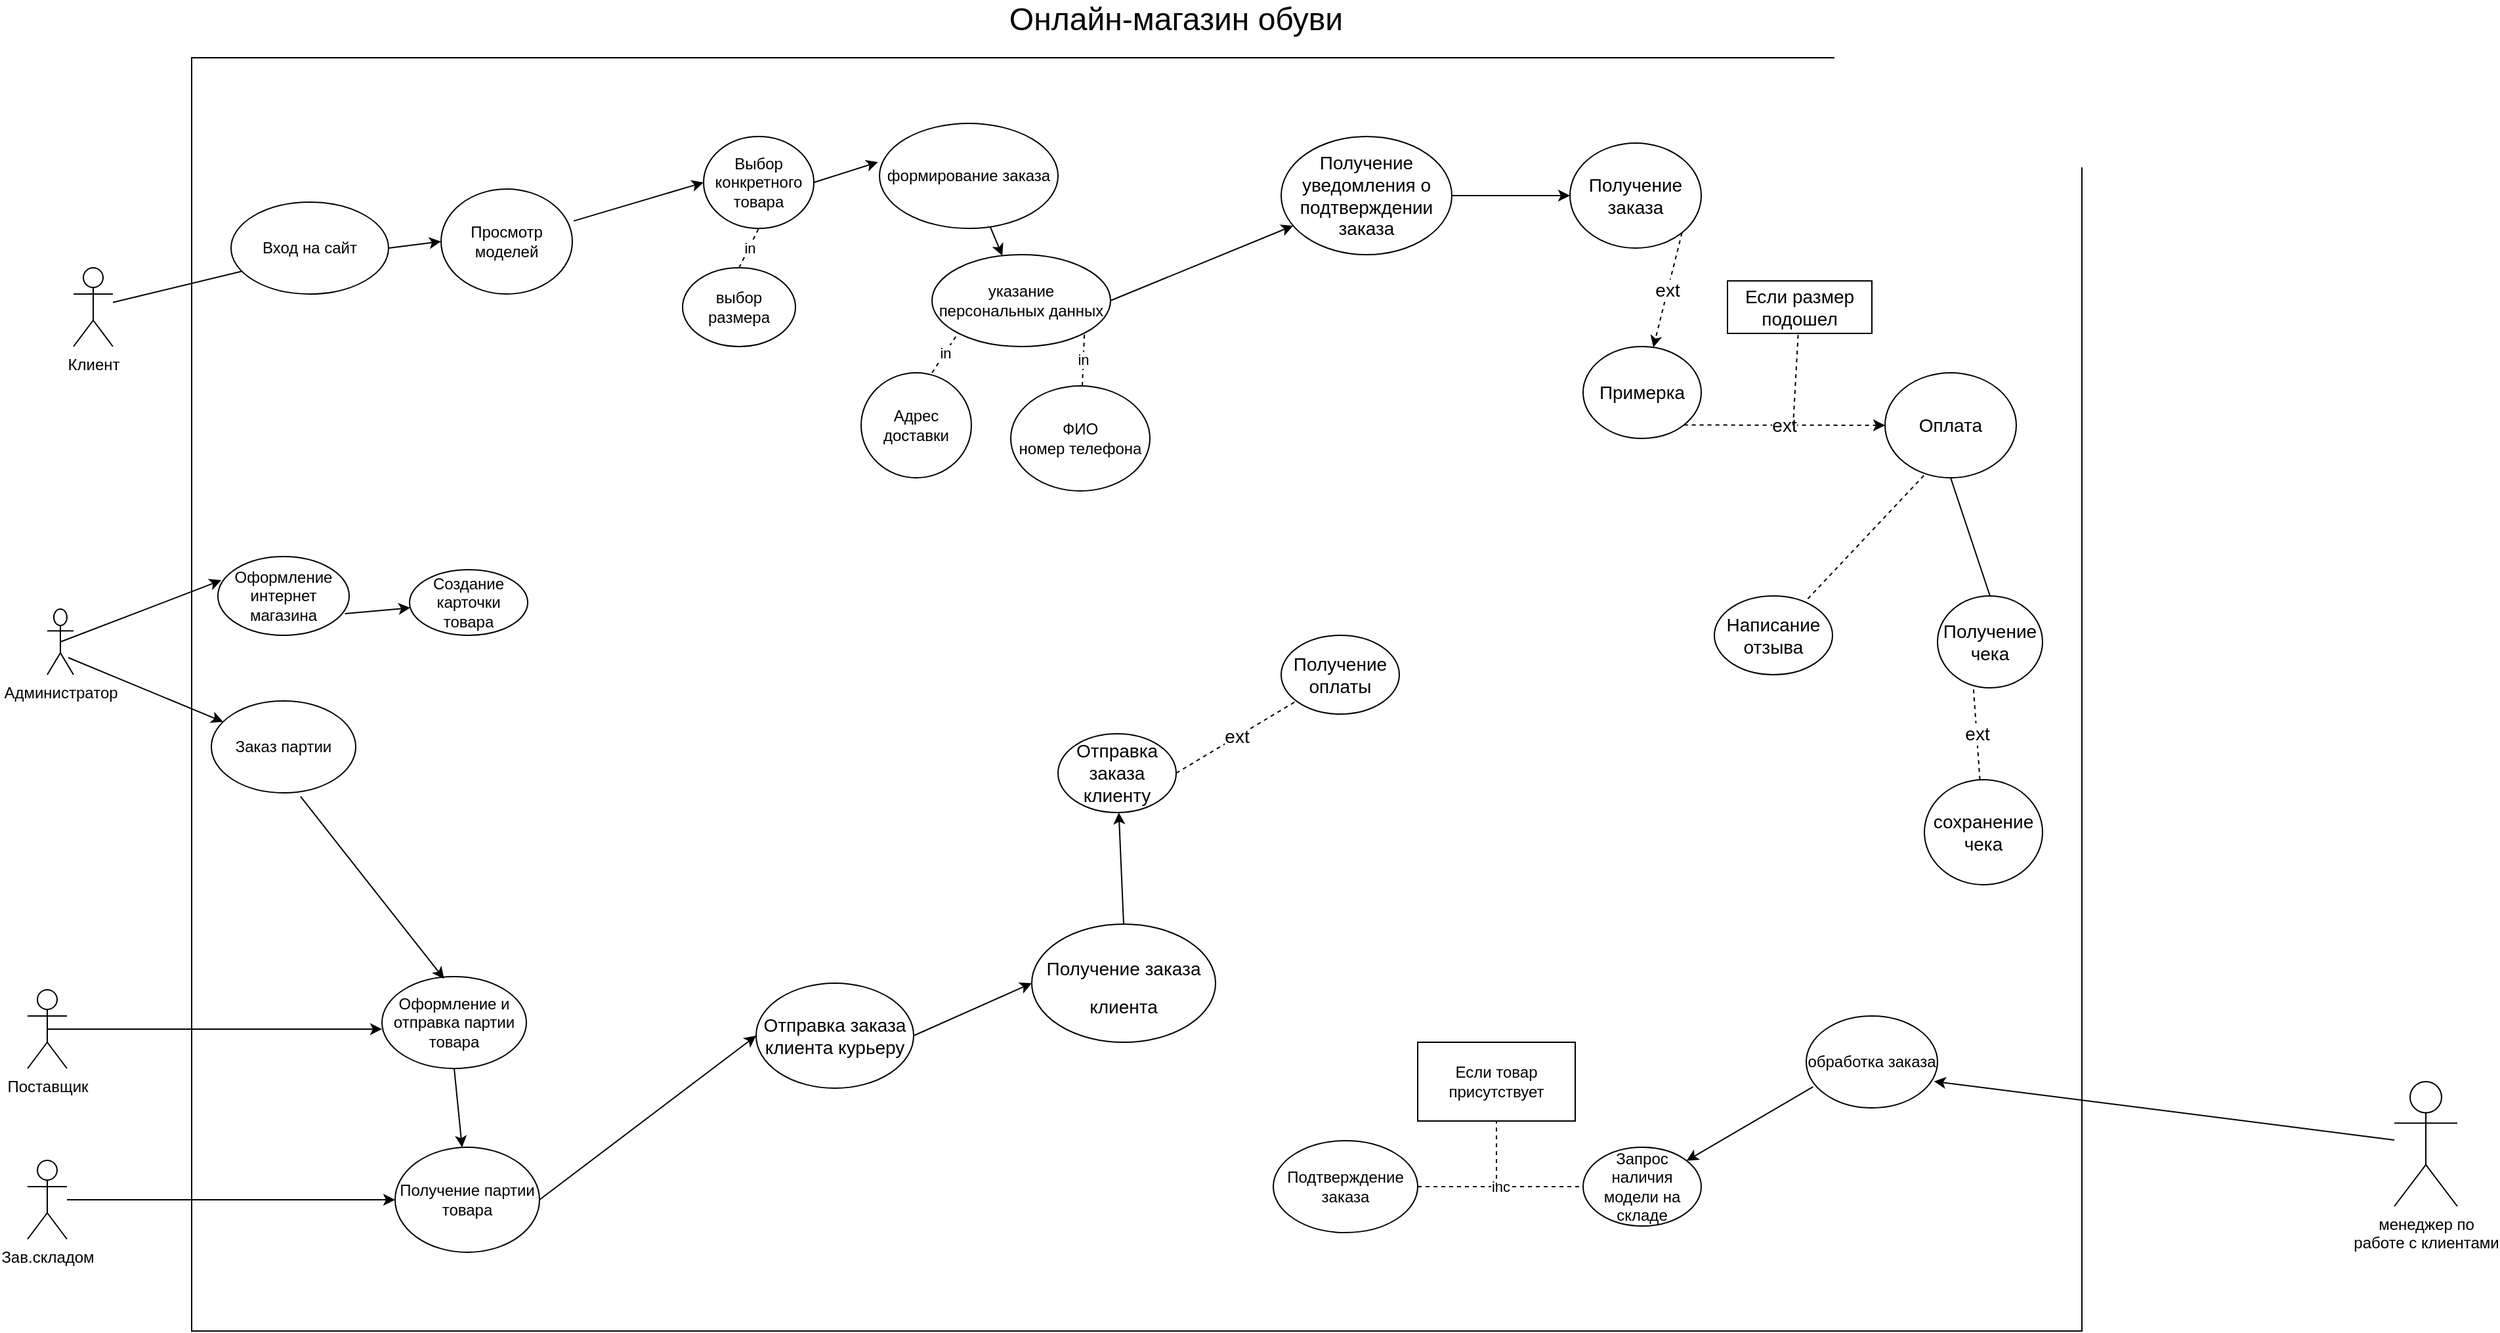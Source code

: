 <mxfile version="20.4.1" type="device"><diagram id="f-rx-COxAgddgj-6TESr" name="Страница 1"><mxGraphModel dx="3015" dy="2391" grid="1" gridSize="10" guides="1" tooltips="1" connect="1" arrows="1" fold="1" page="1" pageScale="1" pageWidth="827" pageHeight="1169" math="0" shadow="0"><root><mxCell id="0"/><mxCell id="1" parent="0"/><mxCell id="CMxnEaJUVcv2UziYh_bn-1" value="Клиент" style="shape=umlActor;verticalLabelPosition=bottom;verticalAlign=top;html=1;" parent="1" vertex="1"><mxGeometry x="-220" y="-380" width="30" height="60" as="geometry"/></mxCell><mxCell id="CMxnEaJUVcv2UziYh_bn-2" value="&lt;p style=&quot;margin:0px;margin-top:4px;text-align:center;&quot;&gt;&lt;br&gt;&lt;br&gt;&lt;/p&gt;" style="verticalAlign=top;align=left;overflow=fill;fontSize=12;fontFamily=Helvetica;html=1;fillColor=none;" parent="1" vertex="1"><mxGeometry x="-130" y="-540" width="1440" height="970" as="geometry"/></mxCell><mxCell id="CMxnEaJUVcv2UziYh_bn-3" value="Администратор" style="shape=umlActor;verticalLabelPosition=bottom;verticalAlign=top;html=1;" parent="1" vertex="1"><mxGeometry x="-240" y="-120" width="20" height="50" as="geometry"/></mxCell><mxCell id="CMxnEaJUVcv2UziYh_bn-4" value="" style="endArrow=classic;html=1;rounded=0;entryX=0;entryY=0.5;entryDx=0;entryDy=0;" parent="1" source="CMxnEaJUVcv2UziYh_bn-1" edge="1"><mxGeometry width="50" height="50" relative="1" as="geometry"><mxPoint x="90" y="-220" as="sourcePoint"/><mxPoint x="-60" y="-385" as="targetPoint"/></mxGeometry></mxCell><mxCell id="CMxnEaJUVcv2UziYh_bn-5" value="Вход на сайт" style="ellipse;whiteSpace=wrap;html=1;" parent="1" vertex="1"><mxGeometry x="-100" y="-430" width="120" height="70" as="geometry"/></mxCell><mxCell id="CMxnEaJUVcv2UziYh_bn-6" value="" style="endArrow=classic;html=1;rounded=0;exitX=1;exitY=0.5;exitDx=0;exitDy=0;entryX=0;entryY=0.5;entryDx=0;entryDy=0;" parent="1" source="CMxnEaJUVcv2UziYh_bn-5" target="CMxnEaJUVcv2UziYh_bn-7" edge="1"><mxGeometry width="50" height="50" relative="1" as="geometry"><mxPoint x="420" y="-220" as="sourcePoint"/><mxPoint x="460" y="-290" as="targetPoint"/></mxGeometry></mxCell><mxCell id="CMxnEaJUVcv2UziYh_bn-7" value="Просмотр&lt;br&gt;моделей" style="ellipse;whiteSpace=wrap;html=1;" parent="1" vertex="1"><mxGeometry x="60" y="-440" width="100" height="80" as="geometry"/></mxCell><mxCell id="CMxnEaJUVcv2UziYh_bn-8" value="" style="endArrow=classic;html=1;rounded=0;exitX=1.011;exitY=0.304;exitDx=0;exitDy=0;entryX=0;entryY=0.5;entryDx=0;entryDy=0;exitPerimeter=0;" parent="1" source="CMxnEaJUVcv2UziYh_bn-7" target="CMxnEaJUVcv2UziYh_bn-9" edge="1"><mxGeometry width="50" height="50" relative="1" as="geometry"><mxPoint x="260" y="-240" as="sourcePoint"/><mxPoint x="310" y="-290" as="targetPoint"/></mxGeometry></mxCell><mxCell id="CMxnEaJUVcv2UziYh_bn-9" value="Выбор&lt;br&gt;конкретного товара" style="ellipse;whiteSpace=wrap;html=1;" parent="1" vertex="1"><mxGeometry x="260" y="-480" width="84" height="70" as="geometry"/></mxCell><mxCell id="CMxnEaJUVcv2UziYh_bn-10" value="in" style="endArrow=none;dashed=1;html=1;rounded=0;entryX=0.5;entryY=1;entryDx=0;entryDy=0;exitX=0.5;exitY=0;exitDx=0;exitDy=0;" parent="1" source="CMxnEaJUVcv2UziYh_bn-11" target="CMxnEaJUVcv2UziYh_bn-9" edge="1"><mxGeometry width="50" height="50" relative="1" as="geometry"><mxPoint x="134" y="-280" as="sourcePoint"/><mxPoint x="184" y="-330" as="targetPoint"/></mxGeometry></mxCell><mxCell id="CMxnEaJUVcv2UziYh_bn-11" value="выбор размера" style="ellipse;whiteSpace=wrap;html=1;" parent="1" vertex="1"><mxGeometry x="244" y="-380" width="86" height="60" as="geometry"/></mxCell><mxCell id="CMxnEaJUVcv2UziYh_bn-12" value="" style="endArrow=classic;html=1;rounded=0;exitX=1;exitY=0.5;exitDx=0;exitDy=0;entryX=-0.008;entryY=0.368;entryDx=0;entryDy=0;entryPerimeter=0;" parent="1" source="CMxnEaJUVcv2UziYh_bn-9" target="CMxnEaJUVcv2UziYh_bn-13" edge="1"><mxGeometry width="50" height="50" relative="1" as="geometry"><mxPoint x="234" y="-220" as="sourcePoint"/><mxPoint x="314" y="-360" as="targetPoint"/></mxGeometry></mxCell><mxCell id="CMxnEaJUVcv2UziYh_bn-13" value="формирование заказа" style="ellipse;whiteSpace=wrap;html=1;" parent="1" vertex="1"><mxGeometry x="394" y="-490" width="136" height="80" as="geometry"/></mxCell><mxCell id="CMxnEaJUVcv2UziYh_bn-14" value="менеджер по &lt;br&gt;работе с клиентами" style="shape=umlActor;verticalLabelPosition=bottom;verticalAlign=top;html=1;outlineConnect=0;" parent="1" vertex="1"><mxGeometry x="1548" y="240" width="48" height="95" as="geometry"/></mxCell><mxCell id="CMxnEaJUVcv2UziYh_bn-15" value="" style="endArrow=classic;html=1;rounded=0;entryX=0.973;entryY=0.711;entryDx=0;entryDy=0;entryPerimeter=0;" parent="1" source="CMxnEaJUVcv2UziYh_bn-14" target="CMxnEaJUVcv2UziYh_bn-27" edge="1"><mxGeometry width="50" height="50" relative="1" as="geometry"><mxPoint x="836" y="325" as="sourcePoint"/><mxPoint x="886" y="275" as="targetPoint"/></mxGeometry></mxCell><mxCell id="CMxnEaJUVcv2UziYh_bn-19" value="указание персональных данных" style="ellipse;whiteSpace=wrap;html=1;" parent="1" vertex="1"><mxGeometry x="434" y="-390" width="136" height="70" as="geometry"/></mxCell><mxCell id="CMxnEaJUVcv2UziYh_bn-20" value="" style="endArrow=classic;html=1;rounded=0;" parent="1" source="CMxnEaJUVcv2UziYh_bn-13" target="CMxnEaJUVcv2UziYh_bn-19" edge="1"><mxGeometry width="50" height="50" relative="1" as="geometry"><mxPoint x="394" y="-220" as="sourcePoint"/><mxPoint x="444" y="-270" as="targetPoint"/></mxGeometry></mxCell><mxCell id="CMxnEaJUVcv2UziYh_bn-21" value="in" style="endArrow=none;dashed=1;html=1;rounded=0;entryX=0;entryY=1;entryDx=0;entryDy=0;" parent="1" target="CMxnEaJUVcv2UziYh_bn-19" edge="1"><mxGeometry width="50" height="50" relative="1" as="geometry"><mxPoint x="434" y="-300" as="sourcePoint"/><mxPoint x="444" y="-290" as="targetPoint"/></mxGeometry></mxCell><mxCell id="CMxnEaJUVcv2UziYh_bn-23" value="Адрес&lt;br&gt;доставки" style="ellipse;whiteSpace=wrap;html=1;" parent="1" vertex="1"><mxGeometry x="380" y="-300" width="84" height="80" as="geometry"/></mxCell><mxCell id="CMxnEaJUVcv2UziYh_bn-24" value="ФИО&lt;br&gt;номер телефона" style="ellipse;whiteSpace=wrap;html=1;" parent="1" vertex="1"><mxGeometry x="494" y="-290" width="106" height="80" as="geometry"/></mxCell><mxCell id="CMxnEaJUVcv2UziYh_bn-25" value="in" style="endArrow=none;dashed=1;html=1;rounded=0;entryX=1;entryY=1;entryDx=0;entryDy=0;" parent="1" source="CMxnEaJUVcv2UziYh_bn-24" target="CMxnEaJUVcv2UziYh_bn-19" edge="1"><mxGeometry width="50" height="50" relative="1" as="geometry"><mxPoint x="394" y="-60" as="sourcePoint"/><mxPoint x="444" y="-110" as="targetPoint"/></mxGeometry></mxCell><mxCell id="CMxnEaJUVcv2UziYh_bn-27" value="обработка заказа" style="ellipse;whiteSpace=wrap;html=1;" parent="1" vertex="1"><mxGeometry x="1100" y="190" width="100" height="70" as="geometry"/></mxCell><mxCell id="CMxnEaJUVcv2UziYh_bn-28" value="" style="endArrow=classic;html=1;rounded=0;exitX=0.052;exitY=0.771;exitDx=0;exitDy=0;exitPerimeter=0;" parent="1" source="CMxnEaJUVcv2UziYh_bn-27" target="CMxnEaJUVcv2UziYh_bn-29" edge="1"><mxGeometry width="50" height="50" relative="1" as="geometry"><mxPoint x="820" y="420" as="sourcePoint"/><mxPoint x="990" y="300" as="targetPoint"/></mxGeometry></mxCell><mxCell id="CMxnEaJUVcv2UziYh_bn-29" value="Запрос наличия модели на складе" style="ellipse;whiteSpace=wrap;html=1;" parent="1" vertex="1"><mxGeometry x="930" y="290" width="90" height="60" as="geometry"/></mxCell><mxCell id="CMxnEaJUVcv2UziYh_bn-30" value="Зав.складом" style="shape=umlActor;verticalLabelPosition=bottom;verticalAlign=top;html=1;outlineConnect=0;" parent="1" vertex="1"><mxGeometry x="-255" y="300" width="30" height="60" as="geometry"/></mxCell><mxCell id="CMxnEaJUVcv2UziYh_bn-31" value="" style="endArrow=classic;html=1;rounded=0;" parent="1" source="CMxnEaJUVcv2UziYh_bn-30" target="CMxnEaJUVcv2UziYh_bn-38" edge="1"><mxGeometry width="50" height="50" relative="1" as="geometry"><mxPoint x="-785" y="190" as="sourcePoint"/><mxPoint x="-356.503" y="350.712" as="targetPoint"/></mxGeometry></mxCell><mxCell id="CMxnEaJUVcv2UziYh_bn-33" value="Поставщик" style="shape=umlActor;verticalLabelPosition=bottom;verticalAlign=top;html=1;outlineConnect=0;" parent="1" vertex="1"><mxGeometry x="-255" y="170" width="30" height="60" as="geometry"/></mxCell><mxCell id="CMxnEaJUVcv2UziYh_bn-34" value="" style="endArrow=classic;html=1;rounded=0;exitX=0.8;exitY=0.74;exitDx=0;exitDy=0;exitPerimeter=0;" parent="1" target="CMxnEaJUVcv2UziYh_bn-35" edge="1" source="CMxnEaJUVcv2UziYh_bn-3"><mxGeometry width="50" height="50" relative="1" as="geometry"><mxPoint x="120" y="110" as="sourcePoint"/><mxPoint x="230" y="110" as="targetPoint"/></mxGeometry></mxCell><mxCell id="CMxnEaJUVcv2UziYh_bn-35" value="Заказ партии" style="ellipse;whiteSpace=wrap;html=1;" parent="1" vertex="1"><mxGeometry x="-115" y="-50" width="110" height="70" as="geometry"/></mxCell><mxCell id="CMxnEaJUVcv2UziYh_bn-38" value="Получение партии товара" style="ellipse;whiteSpace=wrap;html=1;" parent="1" vertex="1"><mxGeometry x="25" y="290" width="110" height="80" as="geometry"/></mxCell><mxCell id="CMxnEaJUVcv2UziYh_bn-39" value="" style="endArrow=classic;html=1;rounded=0;exitX=0.5;exitY=0.5;exitDx=0;exitDy=0;exitPerimeter=0;" parent="1" source="CMxnEaJUVcv2UziYh_bn-33" edge="1"><mxGeometry width="50" height="50" relative="1" as="geometry"><mxPoint x="-785" y="-50" as="sourcePoint"/><mxPoint x="15" y="200" as="targetPoint"/></mxGeometry></mxCell><mxCell id="CMxnEaJUVcv2UziYh_bn-40" value="Оформление и отправка партии товара" style="ellipse;whiteSpace=wrap;html=1;" parent="1" vertex="1"><mxGeometry x="15" y="160" width="110" height="70" as="geometry"/></mxCell><mxCell id="CMxnEaJUVcv2UziYh_bn-41" value="" style="endArrow=classic;html=1;rounded=0;exitX=0.5;exitY=1;exitDx=0;exitDy=0;" parent="1" source="CMxnEaJUVcv2UziYh_bn-40" target="CMxnEaJUVcv2UziYh_bn-38" edge="1"><mxGeometry width="50" height="50" relative="1" as="geometry"><mxPoint x="80" y="485" as="sourcePoint"/><mxPoint x="-165" y="370" as="targetPoint"/></mxGeometry></mxCell><mxCell id="CMxnEaJUVcv2UziYh_bn-42" value="" style="endArrow=classic;html=1;rounded=0;entryX=0.026;entryY=0.301;entryDx=0;entryDy=0;entryPerimeter=0;exitX=0.5;exitY=0.5;exitDx=0;exitDy=0;exitPerimeter=0;" parent="1" target="CMxnEaJUVcv2UziYh_bn-43" edge="1" source="CMxnEaJUVcv2UziYh_bn-3"><mxGeometry width="50" height="50" relative="1" as="geometry"><mxPoint x="-210" y="-80" as="sourcePoint"/><mxPoint x="350" y="-140" as="targetPoint"/></mxGeometry></mxCell><mxCell id="CMxnEaJUVcv2UziYh_bn-43" value="Оформление интернет магазина" style="ellipse;whiteSpace=wrap;html=1;" parent="1" vertex="1"><mxGeometry x="-110" y="-160" width="100" height="60" as="geometry"/></mxCell><mxCell id="CMxnEaJUVcv2UziYh_bn-44" value="" style="endArrow=classic;html=1;rounded=0;exitX=0.968;exitY=0.725;exitDx=0;exitDy=0;exitPerimeter=0;" parent="1" source="CMxnEaJUVcv2UziYh_bn-43" target="CMxnEaJUVcv2UziYh_bn-45" edge="1"><mxGeometry width="50" height="50" relative="1" as="geometry"><mxPoint x="670" y="-250" as="sourcePoint"/><mxPoint x="700" y="-280" as="targetPoint"/></mxGeometry></mxCell><mxCell id="CMxnEaJUVcv2UziYh_bn-45" value="Создание карточки товара" style="ellipse;whiteSpace=wrap;html=1;" parent="1" vertex="1"><mxGeometry x="36" y="-150" width="90" height="50" as="geometry"/></mxCell><mxCell id="CMxnEaJUVcv2UziYh_bn-47" value="Подтверждение&lt;br&gt;заказа" style="ellipse;whiteSpace=wrap;html=1;" parent="1" vertex="1"><mxGeometry x="694" y="285" width="110" height="70" as="geometry"/></mxCell><mxCell id="CMxnEaJUVcv2UziYh_bn-59" value="inc" style="endArrow=none;dashed=1;html=1;rounded=0;entryX=0;entryY=0.5;entryDx=0;entryDy=0;exitX=1;exitY=0.5;exitDx=0;exitDy=0;" parent="1" source="CMxnEaJUVcv2UziYh_bn-47" target="CMxnEaJUVcv2UziYh_bn-29" edge="1"><mxGeometry width="50" height="50" relative="1" as="geometry"><mxPoint x="830" y="280" as="sourcePoint"/><mxPoint x="880" y="230" as="targetPoint"/></mxGeometry></mxCell><mxCell id="CMxnEaJUVcv2UziYh_bn-60" value="Если товар присутствует" style="rounded=0;whiteSpace=wrap;html=1;" parent="1" vertex="1"><mxGeometry x="804" y="210" width="120" height="60" as="geometry"/></mxCell><mxCell id="CMxnEaJUVcv2UziYh_bn-61" value="" style="endArrow=none;dashed=1;html=1;rounded=0;entryX=0.5;entryY=1;entryDx=0;entryDy=0;" parent="1" target="CMxnEaJUVcv2UziYh_bn-60" edge="1"><mxGeometry width="50" height="50" relative="1" as="geometry"><mxPoint x="864" y="320" as="sourcePoint"/><mxPoint x="780" y="340" as="targetPoint"/></mxGeometry></mxCell><mxCell id="Io7GjkBW1aK-lBdc6S1N-2" value="" style="endArrow=classic;html=1;rounded=0;exitX=0.618;exitY=1.041;exitDx=0;exitDy=0;exitPerimeter=0;entryX=0.43;entryY=0.024;entryDx=0;entryDy=0;entryPerimeter=0;" edge="1" parent="1" source="CMxnEaJUVcv2UziYh_bn-35" target="CMxnEaJUVcv2UziYh_bn-40"><mxGeometry width="50" height="50" relative="1" as="geometry"><mxPoint x="390" y="170" as="sourcePoint"/><mxPoint x="430" y="120" as="targetPoint"/></mxGeometry></mxCell><mxCell id="Io7GjkBW1aK-lBdc6S1N-3" value="Онлайн-магазин обуви" style="text;html=1;strokeColor=none;fillColor=none;align=center;verticalAlign=middle;whiteSpace=wrap;rounded=0;fontSize=24;" vertex="1" parent="1"><mxGeometry x="480" y="-584" width="280" height="30" as="geometry"/></mxCell><mxCell id="Io7GjkBW1aK-lBdc6S1N-6" value="&lt;font style=&quot;font-size: 14px;&quot;&gt;Получение заказа клиента&lt;/font&gt;" style="ellipse;whiteSpace=wrap;html=1;fontSize=24;" vertex="1" parent="1"><mxGeometry x="510" y="120" width="140" height="90" as="geometry"/></mxCell><mxCell id="Io7GjkBW1aK-lBdc6S1N-7" value="" style="endArrow=classic;html=1;rounded=0;fontSize=24;exitX=1;exitY=0.5;exitDx=0;exitDy=0;entryX=0;entryY=0.5;entryDx=0;entryDy=0;" edge="1" parent="1" source="CMxnEaJUVcv2UziYh_bn-38" target="Io7GjkBW1aK-lBdc6S1N-8"><mxGeometry width="50" height="50" relative="1" as="geometry"><mxPoint x="430" y="220" as="sourcePoint"/><mxPoint x="480" y="170" as="targetPoint"/></mxGeometry></mxCell><mxCell id="Io7GjkBW1aK-lBdc6S1N-8" value="Отправка заказа клиента курьеру" style="ellipse;whiteSpace=wrap;html=1;fontSize=14;" vertex="1" parent="1"><mxGeometry x="300" y="165" width="120" height="80" as="geometry"/></mxCell><mxCell id="Io7GjkBW1aK-lBdc6S1N-9" value="" style="endArrow=classic;html=1;rounded=0;fontSize=14;exitX=1;exitY=0.5;exitDx=0;exitDy=0;" edge="1" parent="1" source="CMxnEaJUVcv2UziYh_bn-19" target="Io7GjkBW1aK-lBdc6S1N-10"><mxGeometry width="50" height="50" relative="1" as="geometry"><mxPoint x="410" y="-90" as="sourcePoint"/><mxPoint x="460" y="-140" as="targetPoint"/></mxGeometry></mxCell><mxCell id="Io7GjkBW1aK-lBdc6S1N-10" value="Получение уведомления о подтверждении заказа" style="ellipse;whiteSpace=wrap;html=1;fontSize=14;" vertex="1" parent="1"><mxGeometry x="700" y="-480" width="130" height="90" as="geometry"/></mxCell><mxCell id="Io7GjkBW1aK-lBdc6S1N-11" value="" style="endArrow=classic;html=1;rounded=0;fontSize=14;exitX=0.5;exitY=0;exitDx=0;exitDy=0;" edge="1" parent="1" source="Io7GjkBW1aK-lBdc6S1N-6" target="Io7GjkBW1aK-lBdc6S1N-12"><mxGeometry width="50" height="50" relative="1" as="geometry"><mxPoint x="151.57" y="-95" as="sourcePoint"/><mxPoint x="201.57" y="-145" as="targetPoint"/></mxGeometry></mxCell><mxCell id="Io7GjkBW1aK-lBdc6S1N-12" value="Отправка заказа клиенту" style="ellipse;whiteSpace=wrap;html=1;fontSize=14;" vertex="1" parent="1"><mxGeometry x="530" y="-25" width="90" height="60" as="geometry"/></mxCell><mxCell id="Io7GjkBW1aK-lBdc6S1N-14" value="Получение заказа" style="ellipse;whiteSpace=wrap;html=1;fontSize=14;" vertex="1" parent="1"><mxGeometry x="920" y="-475" width="100" height="80" as="geometry"/></mxCell><mxCell id="Io7GjkBW1aK-lBdc6S1N-15" value="" style="endArrow=classic;html=1;rounded=0;fontSize=14;entryX=0;entryY=0.5;entryDx=0;entryDy=0;" edge="1" parent="1" source="Io7GjkBW1aK-lBdc6S1N-10" target="Io7GjkBW1aK-lBdc6S1N-14"><mxGeometry width="50" height="50" relative="1" as="geometry"><mxPoint x="410" as="sourcePoint"/><mxPoint x="460" y="-50" as="targetPoint"/></mxGeometry></mxCell><mxCell id="Io7GjkBW1aK-lBdc6S1N-16" value="ext" style="endArrow=classic;html=1;rounded=0;fontSize=14;exitX=1;exitY=1;exitDx=0;exitDy=0;dashed=1;" edge="1" parent="1" source="Io7GjkBW1aK-lBdc6S1N-14" target="Io7GjkBW1aK-lBdc6S1N-17"><mxGeometry width="50" height="50" relative="1" as="geometry"><mxPoint x="650" y="40" as="sourcePoint"/><mxPoint x="700" y="-10" as="targetPoint"/></mxGeometry></mxCell><mxCell id="Io7GjkBW1aK-lBdc6S1N-17" value="Примерка" style="ellipse;whiteSpace=wrap;html=1;fontSize=14;" vertex="1" parent="1"><mxGeometry x="930" y="-320" width="90" height="70" as="geometry"/></mxCell><mxCell id="Io7GjkBW1aK-lBdc6S1N-19" value="ext" style="endArrow=classic;html=1;rounded=0;dashed=1;fontSize=14;exitX=1;exitY=1;exitDx=0;exitDy=0;" edge="1" parent="1" source="Io7GjkBW1aK-lBdc6S1N-17" target="Io7GjkBW1aK-lBdc6S1N-20"><mxGeometry width="50" height="50" relative="1" as="geometry"><mxPoint x="650" y="40" as="sourcePoint"/><mxPoint x="710" y="-20" as="targetPoint"/></mxGeometry></mxCell><mxCell id="Io7GjkBW1aK-lBdc6S1N-20" value="Оплата" style="ellipse;whiteSpace=wrap;html=1;fontSize=14;" vertex="1" parent="1"><mxGeometry x="1160" y="-300" width="100" height="80" as="geometry"/></mxCell><mxCell id="Io7GjkBW1aK-lBdc6S1N-21" value="" style="endArrow=none;dashed=1;html=1;rounded=0;fontSize=14;" edge="1" parent="1" target="Io7GjkBW1aK-lBdc6S1N-22"><mxGeometry width="50" height="50" relative="1" as="geometry"><mxPoint x="1090" y="-260" as="sourcePoint"/><mxPoint x="1120" y="-90" as="targetPoint"/></mxGeometry></mxCell><mxCell id="Io7GjkBW1aK-lBdc6S1N-22" value="Если размер подошел" style="rounded=0;whiteSpace=wrap;html=1;fontSize=14;rotation=0;" vertex="1" parent="1"><mxGeometry x="1040" y="-370" width="110" height="40" as="geometry"/></mxCell><mxCell id="Io7GjkBW1aK-lBdc6S1N-24" value="" style="endArrow=classic;html=1;rounded=0;fontSize=14;exitX=1;exitY=0.5;exitDx=0;exitDy=0;entryX=0;entryY=0.5;entryDx=0;entryDy=0;" edge="1" parent="1" source="Io7GjkBW1aK-lBdc6S1N-8" target="Io7GjkBW1aK-lBdc6S1N-6"><mxGeometry width="50" height="50" relative="1" as="geometry"><mxPoint x="343.996" y="173.284" as="sourcePoint"/><mxPoint x="887.57" y="-55" as="targetPoint"/></mxGeometry></mxCell><mxCell id="Io7GjkBW1aK-lBdc6S1N-26" value="ext" style="endArrow=none;dashed=1;html=1;rounded=0;fontSize=14;exitX=1;exitY=0.5;exitDx=0;exitDy=0;" edge="1" parent="1" source="Io7GjkBW1aK-lBdc6S1N-12" target="Io7GjkBW1aK-lBdc6S1N-27"><mxGeometry width="50" height="50" relative="1" as="geometry"><mxPoint x="810" y="20" as="sourcePoint"/><mxPoint x="860" y="-30" as="targetPoint"/></mxGeometry></mxCell><mxCell id="Io7GjkBW1aK-lBdc6S1N-27" value="Получение оплаты" style="ellipse;whiteSpace=wrap;html=1;fontSize=14;" vertex="1" parent="1"><mxGeometry x="700" y="-100" width="90" height="60" as="geometry"/></mxCell><mxCell id="Io7GjkBW1aK-lBdc6S1N-28" value="" style="endArrow=none;dashed=1;html=1;rounded=0;fontSize=14;exitX=0.296;exitY=0.978;exitDx=0;exitDy=0;exitPerimeter=0;" edge="1" parent="1" source="Io7GjkBW1aK-lBdc6S1N-20" target="Io7GjkBW1aK-lBdc6S1N-29"><mxGeometry width="50" height="50" relative="1" as="geometry"><mxPoint x="810" y="10" as="sourcePoint"/><mxPoint x="860" y="-40" as="targetPoint"/></mxGeometry></mxCell><mxCell id="Io7GjkBW1aK-lBdc6S1N-29" value="Написание отзыва" style="ellipse;whiteSpace=wrap;html=1;fontSize=14;" vertex="1" parent="1"><mxGeometry x="1030" y="-130" width="90" height="60" as="geometry"/></mxCell><mxCell id="Io7GjkBW1aK-lBdc6S1N-30" value="" style="endArrow=none;html=1;rounded=0;fontSize=14;entryX=0.5;entryY=1;entryDx=0;entryDy=0;exitX=0.5;exitY=0;exitDx=0;exitDy=0;" edge="1" parent="1" source="Io7GjkBW1aK-lBdc6S1N-31" target="Io7GjkBW1aK-lBdc6S1N-20"><mxGeometry width="50" height="50" relative="1" as="geometry"><mxPoint x="810" as="sourcePoint"/><mxPoint x="860" y="-50" as="targetPoint"/></mxGeometry></mxCell><mxCell id="Io7GjkBW1aK-lBdc6S1N-31" value="Получение чека" style="ellipse;whiteSpace=wrap;html=1;fontSize=14;" vertex="1" parent="1"><mxGeometry x="1200" y="-130" width="80" height="70" as="geometry"/></mxCell><mxCell id="Io7GjkBW1aK-lBdc6S1N-32" value="ext" style="endArrow=none;dashed=1;html=1;rounded=0;fontSize=14;entryX=0.341;entryY=0.986;entryDx=0;entryDy=0;entryPerimeter=0;" edge="1" parent="1" source="Io7GjkBW1aK-lBdc6S1N-33" target="Io7GjkBW1aK-lBdc6S1N-31"><mxGeometry width="50" height="50" relative="1" as="geometry"><mxPoint x="810" y="-10" as="sourcePoint"/><mxPoint x="860" y="-60" as="targetPoint"/></mxGeometry></mxCell><mxCell id="Io7GjkBW1aK-lBdc6S1N-33" value="сохранение чека" style="ellipse;whiteSpace=wrap;html=1;fontSize=14;" vertex="1" parent="1"><mxGeometry x="1190" y="10" width="90" height="80" as="geometry"/></mxCell></root></mxGraphModel></diagram></mxfile>